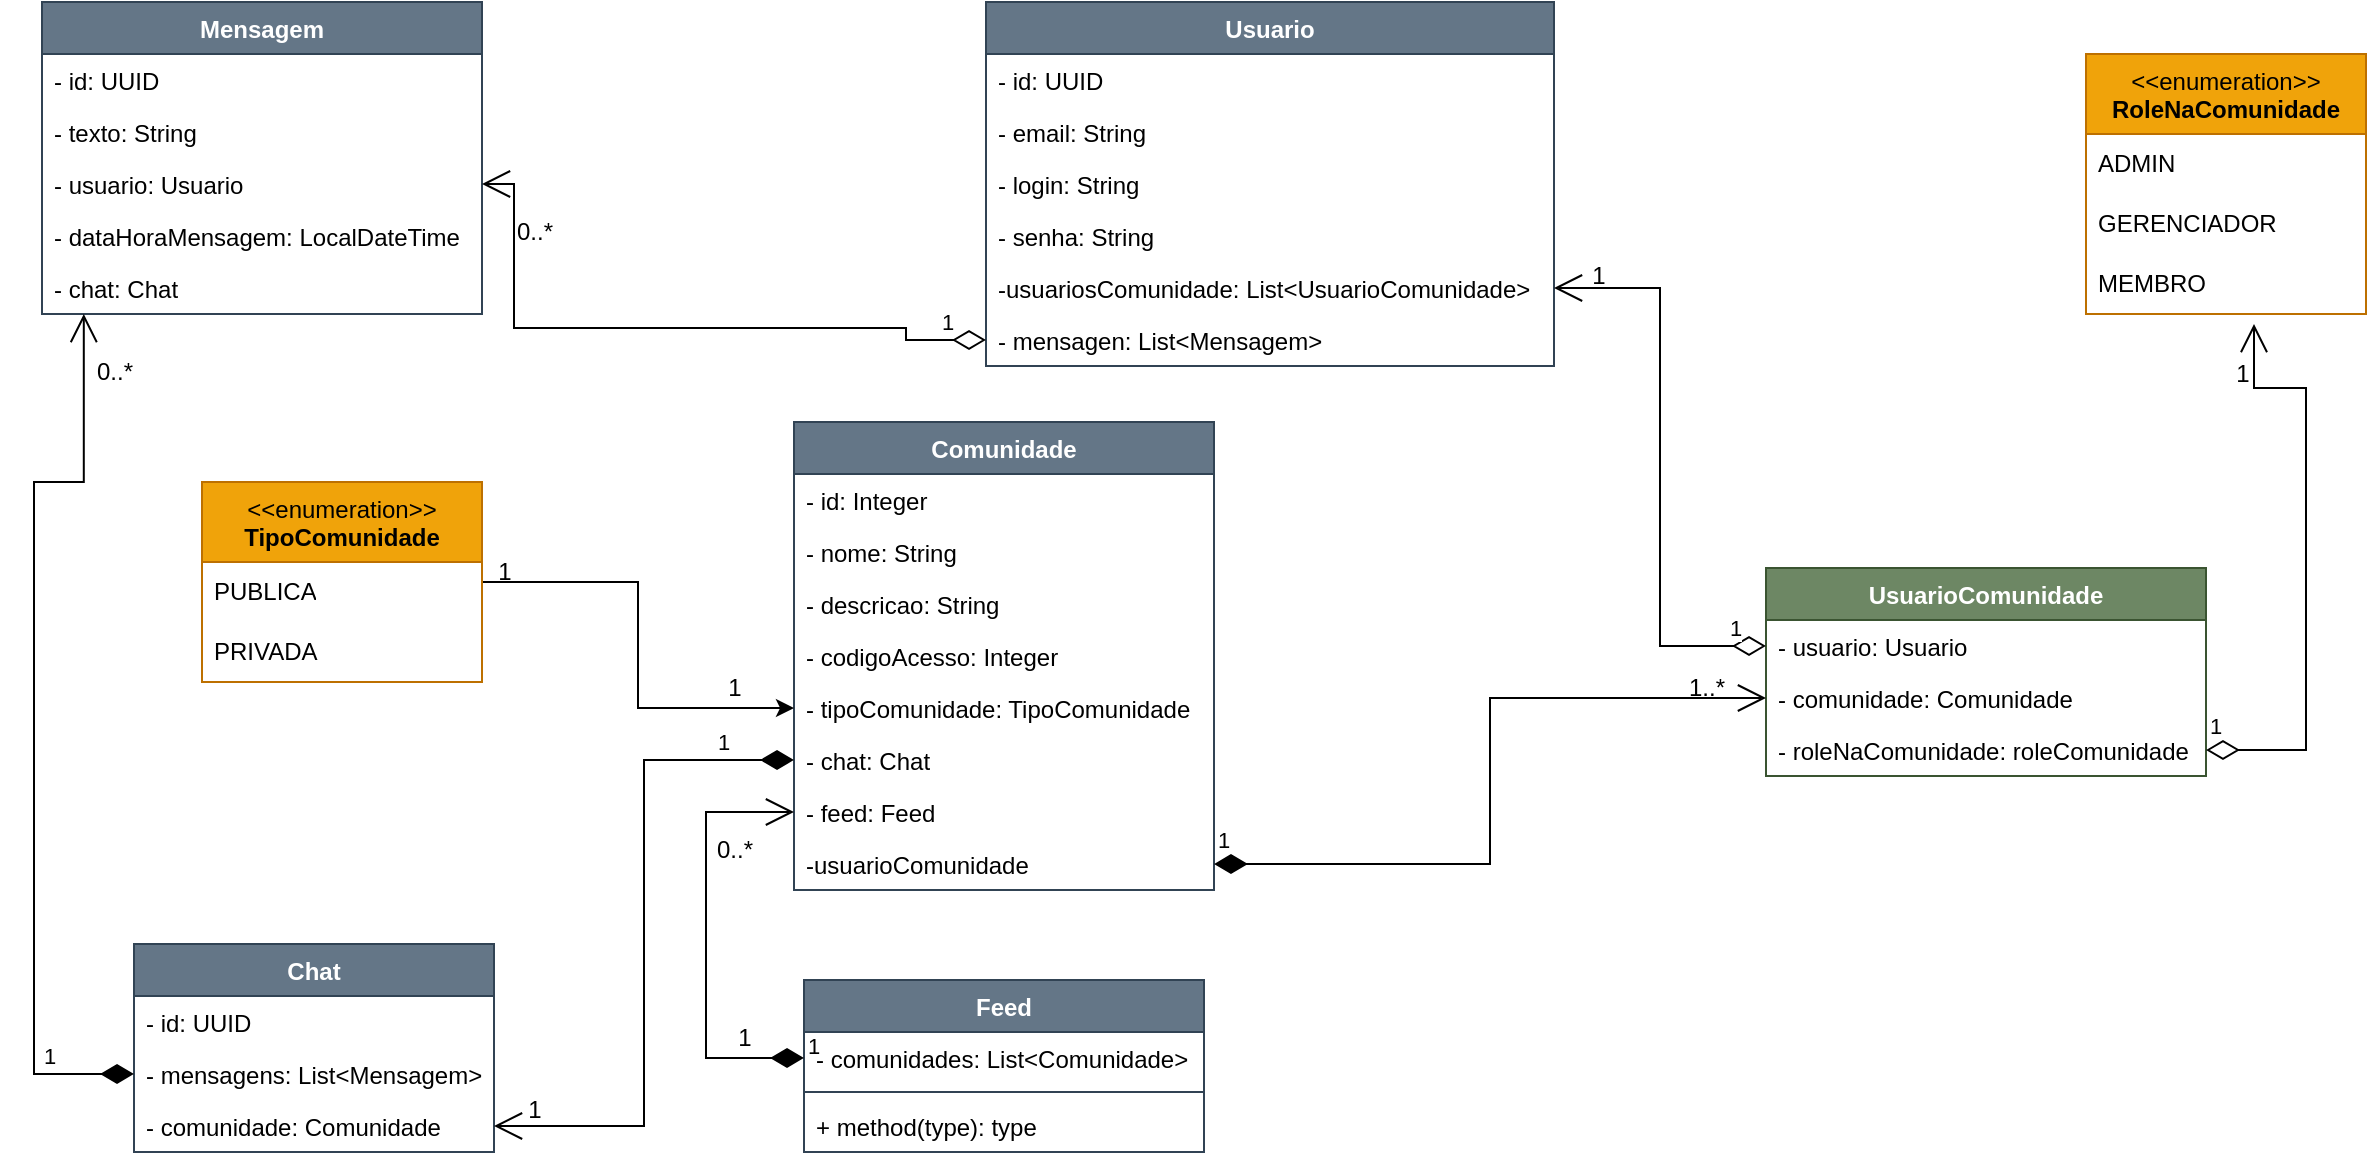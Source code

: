<mxfile version="27.0.2">
  <diagram id="C5RBs43oDa-KdzZeNtuy" name="Page-1">
    <mxGraphModel dx="1853" dy="719" grid="1" gridSize="10" guides="1" tooltips="1" connect="1" arrows="1" fold="1" page="1" pageScale="1" pageWidth="827" pageHeight="1169" math="0" shadow="0">
      <root>
        <mxCell id="WIyWlLk6GJQsqaUBKTNV-0" />
        <mxCell id="WIyWlLk6GJQsqaUBKTNV-1" parent="WIyWlLk6GJQsqaUBKTNV-0" />
        <mxCell id="SyX2LgQ6v2q8eef2gOWC-0" value="Usuario" style="swimlane;fontStyle=1;align=center;verticalAlign=top;childLayout=stackLayout;horizontal=1;startSize=26;horizontalStack=0;resizeParent=1;resizeParentMax=0;resizeLast=0;collapsible=1;marginBottom=0;whiteSpace=wrap;html=1;fillColor=#647687;fontColor=#ffffff;strokeColor=#314354;" parent="WIyWlLk6GJQsqaUBKTNV-1" vertex="1">
          <mxGeometry x="90" y="297" width="284" height="182" as="geometry" />
        </mxCell>
        <mxCell id="SyX2LgQ6v2q8eef2gOWC-1" value="- id: UUID" style="text;align=left;verticalAlign=top;spacingLeft=4;spacingRight=4;overflow=hidden;rotatable=0;points=[[0,0.5],[1,0.5]];portConstraint=eastwest;whiteSpace=wrap;html=1;" parent="SyX2LgQ6v2q8eef2gOWC-0" vertex="1">
          <mxGeometry y="26" width="284" height="26" as="geometry" />
        </mxCell>
        <mxCell id="SyX2LgQ6v2q8eef2gOWC-6" value="- email: String" style="text;strokeColor=none;fillColor=none;align=left;verticalAlign=top;spacingLeft=4;spacingRight=4;overflow=hidden;rotatable=0;points=[[0,0.5],[1,0.5]];portConstraint=eastwest;whiteSpace=wrap;html=1;" parent="SyX2LgQ6v2q8eef2gOWC-0" vertex="1">
          <mxGeometry y="52" width="284" height="26" as="geometry" />
        </mxCell>
        <mxCell id="SyX2LgQ6v2q8eef2gOWC-4" value="- login: String" style="text;strokeColor=none;fillColor=none;align=left;verticalAlign=top;spacingLeft=4;spacingRight=4;overflow=hidden;rotatable=0;points=[[0,0.5],[1,0.5]];portConstraint=eastwest;whiteSpace=wrap;html=1;" parent="SyX2LgQ6v2q8eef2gOWC-0" vertex="1">
          <mxGeometry y="78" width="284" height="26" as="geometry" />
        </mxCell>
        <mxCell id="SyX2LgQ6v2q8eef2gOWC-7" value="- senha: String" style="text;strokeColor=none;fillColor=none;align=left;verticalAlign=top;spacingLeft=4;spacingRight=4;overflow=hidden;rotatable=0;points=[[0,0.5],[1,0.5]];portConstraint=eastwest;whiteSpace=wrap;html=1;" parent="SyX2LgQ6v2q8eef2gOWC-0" vertex="1">
          <mxGeometry y="104" width="284" height="26" as="geometry" />
        </mxCell>
        <mxCell id="SyX2LgQ6v2q8eef2gOWC-71" value="-usuariosComunidade: List&amp;lt;UsuarioComunidade&amp;gt;" style="text;strokeColor=none;fillColor=none;align=left;verticalAlign=top;spacingLeft=4;spacingRight=4;overflow=hidden;rotatable=0;points=[[0,0.5],[1,0.5]];portConstraint=eastwest;whiteSpace=wrap;html=1;" parent="SyX2LgQ6v2q8eef2gOWC-0" vertex="1">
          <mxGeometry y="130" width="284" height="26" as="geometry" />
        </mxCell>
        <mxCell id="SyX2LgQ6v2q8eef2gOWC-52" value="- mensagen: List&amp;lt;Mensagem&amp;gt;" style="text;strokeColor=none;fillColor=none;align=left;verticalAlign=top;spacingLeft=4;spacingRight=4;overflow=hidden;rotatable=0;points=[[0,0.5],[1,0.5]];portConstraint=eastwest;whiteSpace=wrap;html=1;" parent="SyX2LgQ6v2q8eef2gOWC-0" vertex="1">
          <mxGeometry y="156" width="284" height="26" as="geometry" />
        </mxCell>
        <mxCell id="SyX2LgQ6v2q8eef2gOWC-8" value="Comunidade" style="swimlane;fontStyle=1;align=center;verticalAlign=top;childLayout=stackLayout;horizontal=1;startSize=26;horizontalStack=0;resizeParent=1;resizeParentMax=0;resizeLast=0;collapsible=1;marginBottom=0;whiteSpace=wrap;html=1;fillColor=#647687;strokeColor=#314354;fontColor=#ffffff;" parent="WIyWlLk6GJQsqaUBKTNV-1" vertex="1">
          <mxGeometry x="-6" y="507" width="210" height="234" as="geometry" />
        </mxCell>
        <mxCell id="SyX2LgQ6v2q8eef2gOWC-9" value="- id: Integer" style="text;align=left;verticalAlign=top;spacingLeft=4;spacingRight=4;overflow=hidden;rotatable=0;points=[[0,0.5],[1,0.5]];portConstraint=eastwest;whiteSpace=wrap;html=1;" parent="SyX2LgQ6v2q8eef2gOWC-8" vertex="1">
          <mxGeometry y="26" width="210" height="26" as="geometry" />
        </mxCell>
        <mxCell id="SyX2LgQ6v2q8eef2gOWC-12" value="- nome: String" style="text;strokeColor=none;fillColor=none;align=left;verticalAlign=top;spacingLeft=4;spacingRight=4;overflow=hidden;rotatable=0;points=[[0,0.5],[1,0.5]];portConstraint=eastwest;whiteSpace=wrap;html=1;" parent="SyX2LgQ6v2q8eef2gOWC-8" vertex="1">
          <mxGeometry y="52" width="210" height="26" as="geometry" />
        </mxCell>
        <mxCell id="SyX2LgQ6v2q8eef2gOWC-13" value="- descricao: String" style="text;strokeColor=none;fillColor=none;align=left;verticalAlign=top;spacingLeft=4;spacingRight=4;overflow=hidden;rotatable=0;points=[[0,0.5],[1,0.5]];portConstraint=eastwest;whiteSpace=wrap;html=1;" parent="SyX2LgQ6v2q8eef2gOWC-8" vertex="1">
          <mxGeometry y="78" width="210" height="26" as="geometry" />
        </mxCell>
        <mxCell id="SyX2LgQ6v2q8eef2gOWC-14" value="- codigoAcesso: Integer" style="text;strokeColor=none;fillColor=none;align=left;verticalAlign=top;spacingLeft=4;spacingRight=4;overflow=hidden;rotatable=0;points=[[0,0.5],[1,0.5]];portConstraint=eastwest;whiteSpace=wrap;html=1;" parent="SyX2LgQ6v2q8eef2gOWC-8" vertex="1">
          <mxGeometry y="104" width="210" height="26" as="geometry" />
        </mxCell>
        <mxCell id="SyX2LgQ6v2q8eef2gOWC-15" value="- tipoComunidade: TipoComunidade" style="text;strokeColor=none;fillColor=none;align=left;verticalAlign=top;spacingLeft=4;spacingRight=4;overflow=hidden;rotatable=0;points=[[0,0.5],[1,0.5]];portConstraint=eastwest;whiteSpace=wrap;html=1;" parent="SyX2LgQ6v2q8eef2gOWC-8" vertex="1">
          <mxGeometry y="130" width="210" height="26" as="geometry" />
        </mxCell>
        <mxCell id="SyX2LgQ6v2q8eef2gOWC-16" value="- chat: Chat" style="text;strokeColor=none;fillColor=none;align=left;verticalAlign=top;spacingLeft=4;spacingRight=4;overflow=hidden;rotatable=0;points=[[0,0.5],[1,0.5]];portConstraint=eastwest;whiteSpace=wrap;html=1;" parent="SyX2LgQ6v2q8eef2gOWC-8" vertex="1">
          <mxGeometry y="156" width="210" height="26" as="geometry" />
        </mxCell>
        <mxCell id="SyX2LgQ6v2q8eef2gOWC-45" value="- feed: Feed" style="text;strokeColor=none;fillColor=none;align=left;verticalAlign=top;spacingLeft=4;spacingRight=4;overflow=hidden;rotatable=0;points=[[0,0.5],[1,0.5]];portConstraint=eastwest;whiteSpace=wrap;html=1;" parent="SyX2LgQ6v2q8eef2gOWC-8" vertex="1">
          <mxGeometry y="182" width="210" height="26" as="geometry" />
        </mxCell>
        <mxCell id="SyX2LgQ6v2q8eef2gOWC-83" value="-usuarioComunidade" style="text;strokeColor=none;fillColor=none;align=left;verticalAlign=top;spacingLeft=4;spacingRight=4;overflow=hidden;rotatable=0;points=[[0,0.5],[1,0.5]];portConstraint=eastwest;whiteSpace=wrap;html=1;" parent="SyX2LgQ6v2q8eef2gOWC-8" vertex="1">
          <mxGeometry y="208" width="210" height="26" as="geometry" />
        </mxCell>
        <mxCell id="SyX2LgQ6v2q8eef2gOWC-18" value="Chat" style="swimlane;fontStyle=1;align=center;verticalAlign=top;childLayout=stackLayout;horizontal=1;startSize=26;horizontalStack=0;resizeParent=1;resizeParentMax=0;resizeLast=0;collapsible=1;marginBottom=0;whiteSpace=wrap;html=1;fillColor=#647687;fontColor=#ffffff;strokeColor=#314354;" parent="WIyWlLk6GJQsqaUBKTNV-1" vertex="1">
          <mxGeometry x="-336" y="768" width="180" height="104" as="geometry" />
        </mxCell>
        <mxCell id="SyX2LgQ6v2q8eef2gOWC-19" value="- id: UUID" style="text;strokeColor=none;fillColor=none;align=left;verticalAlign=top;spacingLeft=4;spacingRight=4;overflow=hidden;rotatable=0;points=[[0,0.5],[1,0.5]];portConstraint=eastwest;whiteSpace=wrap;html=1;" parent="SyX2LgQ6v2q8eef2gOWC-18" vertex="1">
          <mxGeometry y="26" width="180" height="26" as="geometry" />
        </mxCell>
        <mxCell id="SyX2LgQ6v2q8eef2gOWC-22" value="- mensagens: List&amp;lt;Mensagem&amp;gt;" style="text;strokeColor=none;fillColor=none;align=left;verticalAlign=top;spacingLeft=4;spacingRight=4;overflow=hidden;rotatable=0;points=[[0,0.5],[1,0.5]];portConstraint=eastwest;whiteSpace=wrap;html=1;" parent="SyX2LgQ6v2q8eef2gOWC-18" vertex="1">
          <mxGeometry y="52" width="180" height="26" as="geometry" />
        </mxCell>
        <mxCell id="SyX2LgQ6v2q8eef2gOWC-49" value="- comunidade: Comunidade" style="text;strokeColor=none;fillColor=none;align=left;verticalAlign=top;spacingLeft=4;spacingRight=4;overflow=hidden;rotatable=0;points=[[0,0.5],[1,0.5]];portConstraint=eastwest;whiteSpace=wrap;html=1;" parent="SyX2LgQ6v2q8eef2gOWC-18" vertex="1">
          <mxGeometry y="78" width="180" height="26" as="geometry" />
        </mxCell>
        <mxCell id="SyX2LgQ6v2q8eef2gOWC-23" value="Mensagem" style="swimlane;fontStyle=1;align=center;verticalAlign=top;childLayout=stackLayout;horizontal=1;startSize=26;horizontalStack=0;resizeParent=1;resizeParentMax=0;resizeLast=0;collapsible=1;marginBottom=0;whiteSpace=wrap;html=1;fillColor=#647687;fontColor=#ffffff;strokeColor=#314354;" parent="WIyWlLk6GJQsqaUBKTNV-1" vertex="1">
          <mxGeometry x="-382" y="297" width="220" height="156" as="geometry" />
        </mxCell>
        <mxCell id="SyX2LgQ6v2q8eef2gOWC-24" value="- id: UUID" style="text;strokeColor=none;fillColor=none;align=left;verticalAlign=top;spacingLeft=4;spacingRight=4;overflow=hidden;rotatable=0;points=[[0,0.5],[1,0.5]];portConstraint=eastwest;whiteSpace=wrap;html=1;" parent="SyX2LgQ6v2q8eef2gOWC-23" vertex="1">
          <mxGeometry y="26" width="220" height="26" as="geometry" />
        </mxCell>
        <mxCell id="SyX2LgQ6v2q8eef2gOWC-27" value="- texto: String" style="text;strokeColor=none;fillColor=none;align=left;verticalAlign=top;spacingLeft=4;spacingRight=4;overflow=hidden;rotatable=0;points=[[0,0.5],[1,0.5]];portConstraint=eastwest;whiteSpace=wrap;html=1;" parent="SyX2LgQ6v2q8eef2gOWC-23" vertex="1">
          <mxGeometry y="52" width="220" height="26" as="geometry" />
        </mxCell>
        <mxCell id="SyX2LgQ6v2q8eef2gOWC-28" value="- usuario: Usuario" style="text;strokeColor=none;fillColor=none;align=left;verticalAlign=top;spacingLeft=4;spacingRight=4;overflow=hidden;rotatable=0;points=[[0,0.5],[1,0.5]];portConstraint=eastwest;whiteSpace=wrap;html=1;" parent="SyX2LgQ6v2q8eef2gOWC-23" vertex="1">
          <mxGeometry y="78" width="220" height="26" as="geometry" />
        </mxCell>
        <mxCell id="SyX2LgQ6v2q8eef2gOWC-29" value="- dataHoraMensagem: LocalDateTime" style="text;strokeColor=none;fillColor=none;align=left;verticalAlign=top;spacingLeft=4;spacingRight=4;overflow=hidden;rotatable=0;points=[[0,0.5],[1,0.5]];portConstraint=eastwest;whiteSpace=wrap;html=1;" parent="SyX2LgQ6v2q8eef2gOWC-23" vertex="1">
          <mxGeometry y="104" width="220" height="26" as="geometry" />
        </mxCell>
        <mxCell id="SyX2LgQ6v2q8eef2gOWC-56" value="- chat: Chat" style="text;strokeColor=none;fillColor=none;align=left;verticalAlign=top;spacingLeft=4;spacingRight=4;overflow=hidden;rotatable=0;points=[[0,0.5],[1,0.5]];portConstraint=eastwest;whiteSpace=wrap;html=1;" parent="SyX2LgQ6v2q8eef2gOWC-23" vertex="1">
          <mxGeometry y="130" width="220" height="26" as="geometry" />
        </mxCell>
        <mxCell id="SyX2LgQ6v2q8eef2gOWC-30" value="Feed" style="swimlane;fontStyle=1;align=center;verticalAlign=top;childLayout=stackLayout;horizontal=1;startSize=26;horizontalStack=0;resizeParent=1;resizeParentMax=0;resizeLast=0;collapsible=1;marginBottom=0;whiteSpace=wrap;html=1;fillColor=#647687;fontColor=#ffffff;strokeColor=#314354;" parent="WIyWlLk6GJQsqaUBKTNV-1" vertex="1">
          <mxGeometry x="-1" y="786" width="200" height="86" as="geometry" />
        </mxCell>
        <mxCell id="SyX2LgQ6v2q8eef2gOWC-31" value="- comunidades: List&amp;lt;Comunidade&amp;gt;" style="text;strokeColor=none;fillColor=none;align=left;verticalAlign=top;spacingLeft=4;spacingRight=4;overflow=hidden;rotatable=0;points=[[0,0.5],[1,0.5]];portConstraint=eastwest;whiteSpace=wrap;html=1;" parent="SyX2LgQ6v2q8eef2gOWC-30" vertex="1">
          <mxGeometry y="26" width="200" height="26" as="geometry" />
        </mxCell>
        <mxCell id="SyX2LgQ6v2q8eef2gOWC-32" value="" style="line;strokeWidth=1;fillColor=none;align=left;verticalAlign=middle;spacingTop=-1;spacingLeft=3;spacingRight=3;rotatable=0;labelPosition=right;points=[];portConstraint=eastwest;strokeColor=inherit;" parent="SyX2LgQ6v2q8eef2gOWC-30" vertex="1">
          <mxGeometry y="52" width="200" height="8" as="geometry" />
        </mxCell>
        <mxCell id="SyX2LgQ6v2q8eef2gOWC-33" value="+ method(type): type" style="text;strokeColor=none;fillColor=none;align=left;verticalAlign=top;spacingLeft=4;spacingRight=4;overflow=hidden;rotatable=0;points=[[0,0.5],[1,0.5]];portConstraint=eastwest;whiteSpace=wrap;html=1;" parent="SyX2LgQ6v2q8eef2gOWC-30" vertex="1">
          <mxGeometry y="60" width="200" height="26" as="geometry" />
        </mxCell>
        <mxCell id="SyX2LgQ6v2q8eef2gOWC-47" value="1" style="endArrow=open;html=1;endSize=12;startArrow=diamondThin;startSize=14;startFill=1;edgeStyle=orthogonalEdgeStyle;align=left;verticalAlign=bottom;rounded=0;exitX=0;exitY=0.5;exitDx=0;exitDy=0;entryX=1;entryY=0.5;entryDx=0;entryDy=0;" parent="WIyWlLk6GJQsqaUBKTNV-1" source="SyX2LgQ6v2q8eef2gOWC-16" target="SyX2LgQ6v2q8eef2gOWC-49" edge="1">
          <mxGeometry x="-0.76" relative="1" as="geometry">
            <mxPoint x="-101" y="676" as="sourcePoint" />
            <mxPoint x="-196" y="676" as="targetPoint" />
            <mxPoint as="offset" />
          </mxGeometry>
        </mxCell>
        <mxCell id="SyX2LgQ6v2q8eef2gOWC-53" value="1" style="endArrow=open;html=1;endSize=12;startArrow=diamondThin;startSize=14;startFill=0;edgeStyle=orthogonalEdgeStyle;align=left;verticalAlign=bottom;rounded=0;entryX=1;entryY=0.5;entryDx=0;entryDy=0;exitX=0;exitY=0.5;exitDx=0;exitDy=0;" parent="WIyWlLk6GJQsqaUBKTNV-1" source="SyX2LgQ6v2q8eef2gOWC-52" target="SyX2LgQ6v2q8eef2gOWC-28" edge="1">
          <mxGeometry x="-0.854" relative="1" as="geometry">
            <mxPoint x="70" y="460" as="sourcePoint" />
            <mxPoint x="98" y="437" as="targetPoint" />
            <Array as="points">
              <mxPoint x="50" y="466" />
              <mxPoint x="50" y="460" />
              <mxPoint x="-146" y="460" />
              <mxPoint x="-146" y="388" />
            </Array>
            <mxPoint as="offset" />
          </mxGeometry>
        </mxCell>
        <mxCell id="SyX2LgQ6v2q8eef2gOWC-54" value="0..*" style="text;html=1;align=center;verticalAlign=middle;resizable=0;points=[];autosize=1;strokeColor=none;fillColor=none;" parent="WIyWlLk6GJQsqaUBKTNV-1" vertex="1">
          <mxGeometry x="-156" y="397" width="40" height="30" as="geometry" />
        </mxCell>
        <mxCell id="SyX2LgQ6v2q8eef2gOWC-55" value="1" style="endArrow=open;html=1;endSize=12;startArrow=diamondThin;startSize=14;startFill=1;edgeStyle=orthogonalEdgeStyle;align=left;verticalAlign=bottom;rounded=0;exitX=0;exitY=0.5;exitDx=0;exitDy=0;entryX=0.095;entryY=1;entryDx=0;entryDy=0;entryPerimeter=0;" parent="WIyWlLk6GJQsqaUBKTNV-1" source="SyX2LgQ6v2q8eef2gOWC-22" target="SyX2LgQ6v2q8eef2gOWC-56" edge="1">
          <mxGeometry x="-0.791" relative="1" as="geometry">
            <mxPoint x="-356" y="527" as="sourcePoint" />
            <mxPoint x="-316" y="417" as="targetPoint" />
            <Array as="points">
              <mxPoint x="-386" y="833" />
              <mxPoint x="-386" y="537" />
              <mxPoint x="-361" y="537" />
            </Array>
            <mxPoint as="offset" />
          </mxGeometry>
        </mxCell>
        <mxCell id="SyX2LgQ6v2q8eef2gOWC-57" value="0..*" style="text;html=1;align=center;verticalAlign=middle;resizable=0;points=[];autosize=1;strokeColor=none;fillColor=none;" parent="WIyWlLk6GJQsqaUBKTNV-1" vertex="1">
          <mxGeometry x="-366" y="467" width="40" height="30" as="geometry" />
        </mxCell>
        <mxCell id="SyX2LgQ6v2q8eef2gOWC-59" value="0..*" style="text;html=1;align=center;verticalAlign=middle;resizable=0;points=[];autosize=1;strokeColor=none;fillColor=none;" parent="WIyWlLk6GJQsqaUBKTNV-1" vertex="1">
          <mxGeometry x="-56" y="706" width="40" height="30" as="geometry" />
        </mxCell>
        <mxCell id="SyX2LgQ6v2q8eef2gOWC-64" style="edgeStyle=orthogonalEdgeStyle;rounded=0;orthogonalLoop=1;jettySize=auto;html=1;entryX=0;entryY=0.5;entryDx=0;entryDy=0;" parent="WIyWlLk6GJQsqaUBKTNV-1" source="SyX2LgQ6v2q8eef2gOWC-60" target="SyX2LgQ6v2q8eef2gOWC-15" edge="1">
          <mxGeometry relative="1" as="geometry" />
        </mxCell>
        <mxCell id="SyX2LgQ6v2q8eef2gOWC-60" value="&amp;lt;&amp;lt;enumeration&amp;gt;&amp;gt;&lt;br&gt;&lt;b&gt;TipoComunidade&lt;/b&gt;" style="swimlane;fontStyle=0;align=center;verticalAlign=top;childLayout=stackLayout;horizontal=1;startSize=40;horizontalStack=0;resizeParent=1;resizeParentMax=0;resizeLast=0;collapsible=0;marginBottom=0;html=1;whiteSpace=wrap;fillColor=#f0a30a;strokeColor=#BD7000;fontColor=#000000;" parent="WIyWlLk6GJQsqaUBKTNV-1" vertex="1">
          <mxGeometry x="-302" y="537" width="140" height="100" as="geometry" />
        </mxCell>
        <mxCell id="SyX2LgQ6v2q8eef2gOWC-61" value="PUBLICA" style="text;html=1;strokeColor=none;fillColor=none;align=left;verticalAlign=middle;spacingLeft=4;spacingRight=4;overflow=hidden;rotatable=0;points=[[0,0.5],[1,0.5]];portConstraint=eastwest;whiteSpace=wrap;" parent="SyX2LgQ6v2q8eef2gOWC-60" vertex="1">
          <mxGeometry y="40" width="140" height="30" as="geometry" />
        </mxCell>
        <mxCell id="SyX2LgQ6v2q8eef2gOWC-62" value="PRIVADA" style="text;html=1;strokeColor=none;fillColor=none;align=left;verticalAlign=middle;spacingLeft=4;spacingRight=4;overflow=hidden;rotatable=0;points=[[0,0.5],[1,0.5]];portConstraint=eastwest;whiteSpace=wrap;" parent="SyX2LgQ6v2q8eef2gOWC-60" vertex="1">
          <mxGeometry y="70" width="140" height="30" as="geometry" />
        </mxCell>
        <mxCell id="SyX2LgQ6v2q8eef2gOWC-65" value="1" style="text;html=1;align=center;verticalAlign=middle;resizable=0;points=[];autosize=1;strokeColor=none;fillColor=none;" parent="WIyWlLk6GJQsqaUBKTNV-1" vertex="1">
          <mxGeometry x="-166" y="567" width="30" height="30" as="geometry" />
        </mxCell>
        <mxCell id="SyX2LgQ6v2q8eef2gOWC-66" value="1" style="text;html=1;align=center;verticalAlign=middle;resizable=0;points=[];autosize=1;strokeColor=none;fillColor=none;" parent="WIyWlLk6GJQsqaUBKTNV-1" vertex="1">
          <mxGeometry x="-51" y="625" width="30" height="30" as="geometry" />
        </mxCell>
        <mxCell id="SyX2LgQ6v2q8eef2gOWC-67" value="&amp;lt;&amp;lt;enumeration&amp;gt;&amp;gt;&lt;br&gt;&lt;b&gt;RoleNaComunidade&lt;/b&gt;" style="swimlane;fontStyle=0;align=center;verticalAlign=top;childLayout=stackLayout;horizontal=1;startSize=40;horizontalStack=0;resizeParent=1;resizeParentMax=0;resizeLast=0;collapsible=0;marginBottom=0;html=1;whiteSpace=wrap;fillColor=#f0a30a;strokeColor=#BD7000;fontColor=#000000;" parent="WIyWlLk6GJQsqaUBKTNV-1" vertex="1">
          <mxGeometry x="640" y="323" width="140" height="130" as="geometry" />
        </mxCell>
        <mxCell id="SyX2LgQ6v2q8eef2gOWC-68" value="ADMIN" style="text;html=1;strokeColor=none;fillColor=none;align=left;verticalAlign=middle;spacingLeft=4;spacingRight=4;overflow=hidden;rotatable=0;points=[[0,0.5],[1,0.5]];portConstraint=eastwest;whiteSpace=wrap;" parent="SyX2LgQ6v2q8eef2gOWC-67" vertex="1">
          <mxGeometry y="40" width="140" height="30" as="geometry" />
        </mxCell>
        <mxCell id="SyX2LgQ6v2q8eef2gOWC-69" value="GERENCIADOR" style="text;html=1;strokeColor=none;fillColor=none;align=left;verticalAlign=middle;spacingLeft=4;spacingRight=4;overflow=hidden;rotatable=0;points=[[0,0.5],[1,0.5]];portConstraint=eastwest;whiteSpace=wrap;" parent="SyX2LgQ6v2q8eef2gOWC-67" vertex="1">
          <mxGeometry y="70" width="140" height="30" as="geometry" />
        </mxCell>
        <mxCell id="SyX2LgQ6v2q8eef2gOWC-70" value="MEMBRO" style="text;html=1;strokeColor=none;fillColor=none;align=left;verticalAlign=middle;spacingLeft=4;spacingRight=4;overflow=hidden;rotatable=0;points=[[0,0.5],[1,0.5]];portConstraint=eastwest;whiteSpace=wrap;" parent="SyX2LgQ6v2q8eef2gOWC-67" vertex="1">
          <mxGeometry y="100" width="140" height="30" as="geometry" />
        </mxCell>
        <mxCell id="SyX2LgQ6v2q8eef2gOWC-76" value="1" style="text;html=1;align=center;verticalAlign=middle;resizable=0;points=[];autosize=1;strokeColor=none;fillColor=none;" parent="WIyWlLk6GJQsqaUBKTNV-1" vertex="1">
          <mxGeometry x="-151" y="836" width="30" height="30" as="geometry" />
        </mxCell>
        <mxCell id="SyX2LgQ6v2q8eef2gOWC-77" value="UsuarioComunidade" style="swimlane;fontStyle=1;align=center;verticalAlign=top;childLayout=stackLayout;horizontal=1;startSize=26;horizontalStack=0;resizeParent=1;resizeParentMax=0;resizeLast=0;collapsible=1;marginBottom=0;whiteSpace=wrap;html=1;fillColor=#6d8764;fontColor=#ffffff;strokeColor=#3A5431;" parent="WIyWlLk6GJQsqaUBKTNV-1" vertex="1">
          <mxGeometry x="480" y="580" width="220" height="104" as="geometry" />
        </mxCell>
        <mxCell id="SyX2LgQ6v2q8eef2gOWC-78" value="- usuario: Usuario" style="text;strokeColor=none;fillColor=none;align=left;verticalAlign=top;spacingLeft=4;spacingRight=4;overflow=hidden;rotatable=0;points=[[0,0.5],[1,0.5]];portConstraint=eastwest;whiteSpace=wrap;html=1;" parent="SyX2LgQ6v2q8eef2gOWC-77" vertex="1">
          <mxGeometry y="26" width="220" height="26" as="geometry" />
        </mxCell>
        <mxCell id="SyX2LgQ6v2q8eef2gOWC-81" value="- comunidade: Comunidade" style="text;strokeColor=none;fillColor=none;align=left;verticalAlign=top;spacingLeft=4;spacingRight=4;overflow=hidden;rotatable=0;points=[[0,0.5],[1,0.5]];portConstraint=eastwest;whiteSpace=wrap;html=1;" parent="SyX2LgQ6v2q8eef2gOWC-77" vertex="1">
          <mxGeometry y="52" width="220" height="26" as="geometry" />
        </mxCell>
        <mxCell id="SyX2LgQ6v2q8eef2gOWC-82" value="- roleNaComunidade: roleComunidade" style="text;strokeColor=none;fillColor=none;align=left;verticalAlign=top;spacingLeft=4;spacingRight=4;overflow=hidden;rotatable=0;points=[[0,0.5],[1,0.5]];portConstraint=eastwest;whiteSpace=wrap;html=1;" parent="SyX2LgQ6v2q8eef2gOWC-77" vertex="1">
          <mxGeometry y="78" width="220" height="26" as="geometry" />
        </mxCell>
        <mxCell id="SyX2LgQ6v2q8eef2gOWC-88" value="1" style="endArrow=open;html=1;endSize=12;startArrow=diamondThin;startSize=14;startFill=0;edgeStyle=orthogonalEdgeStyle;align=left;verticalAlign=bottom;rounded=0;entryX=1;entryY=0.5;entryDx=0;entryDy=0;exitX=0;exitY=0.5;exitDx=0;exitDy=0;" parent="WIyWlLk6GJQsqaUBKTNV-1" source="SyX2LgQ6v2q8eef2gOWC-78" target="SyX2LgQ6v2q8eef2gOWC-71" edge="1">
          <mxGeometry x="-0.86" relative="1" as="geometry">
            <mxPoint x="270" y="610" as="sourcePoint" />
            <mxPoint x="430" y="610" as="targetPoint" />
            <mxPoint as="offset" />
          </mxGeometry>
        </mxCell>
        <mxCell id="SyX2LgQ6v2q8eef2gOWC-89" value="1" style="text;html=1;align=center;verticalAlign=middle;resizable=0;points=[];autosize=1;strokeColor=none;fillColor=none;" parent="WIyWlLk6GJQsqaUBKTNV-1" vertex="1">
          <mxGeometry x="381" y="419" width="30" height="30" as="geometry" />
        </mxCell>
        <mxCell id="SyX2LgQ6v2q8eef2gOWC-90" value="1" style="endArrow=open;html=1;endSize=12;startArrow=diamondThin;startSize=14;startFill=0;edgeStyle=orthogonalEdgeStyle;align=left;verticalAlign=bottom;rounded=0;entryX=0.6;entryY=1.167;entryDx=0;entryDy=0;entryPerimeter=0;exitX=1;exitY=0.5;exitDx=0;exitDy=0;" parent="WIyWlLk6GJQsqaUBKTNV-1" source="SyX2LgQ6v2q8eef2gOWC-82" target="SyX2LgQ6v2q8eef2gOWC-70" edge="1">
          <mxGeometry x="-1" y="3" relative="1" as="geometry">
            <mxPoint x="270" y="610" as="sourcePoint" />
            <mxPoint x="430" y="610" as="targetPoint" />
            <Array as="points">
              <mxPoint x="750" y="671" />
              <mxPoint x="750" y="490" />
              <mxPoint x="724" y="490" />
            </Array>
          </mxGeometry>
        </mxCell>
        <mxCell id="SyX2LgQ6v2q8eef2gOWC-91" value="1" style="text;html=1;align=center;verticalAlign=middle;resizable=0;points=[];autosize=1;strokeColor=none;fillColor=none;" parent="WIyWlLk6GJQsqaUBKTNV-1" vertex="1">
          <mxGeometry x="703" y="468" width="30" height="30" as="geometry" />
        </mxCell>
        <mxCell id="SyX2LgQ6v2q8eef2gOWC-92" value="1" style="endArrow=open;html=1;endSize=12;startArrow=diamondThin;startSize=14;startFill=1;edgeStyle=orthogonalEdgeStyle;align=left;verticalAlign=bottom;rounded=0;exitX=1;exitY=0.5;exitDx=0;exitDy=0;entryX=0;entryY=0.5;entryDx=0;entryDy=0;" parent="WIyWlLk6GJQsqaUBKTNV-1" source="SyX2LgQ6v2q8eef2gOWC-83" target="SyX2LgQ6v2q8eef2gOWC-81" edge="1">
          <mxGeometry x="-1" y="3" relative="1" as="geometry">
            <mxPoint x="270" y="610" as="sourcePoint" />
            <mxPoint x="430" y="610" as="targetPoint" />
          </mxGeometry>
        </mxCell>
        <mxCell id="SyX2LgQ6v2q8eef2gOWC-96" value="1" style="endArrow=open;html=1;endSize=12;startArrow=diamondThin;startSize=14;startFill=1;edgeStyle=orthogonalEdgeStyle;align=left;verticalAlign=bottom;rounded=0;exitX=0;exitY=0.5;exitDx=0;exitDy=0;entryX=0;entryY=0.5;entryDx=0;entryDy=0;" parent="WIyWlLk6GJQsqaUBKTNV-1" source="SyX2LgQ6v2q8eef2gOWC-31" target="SyX2LgQ6v2q8eef2gOWC-45" edge="1">
          <mxGeometry x="-1" y="3" relative="1" as="geometry">
            <mxPoint x="-40" y="768" as="sourcePoint" />
            <mxPoint x="120" y="768" as="targetPoint" />
            <Array as="points">
              <mxPoint x="-50" y="825" />
              <mxPoint x="-50" y="702" />
            </Array>
          </mxGeometry>
        </mxCell>
        <mxCell id="SyX2LgQ6v2q8eef2gOWC-97" value="1" style="text;html=1;align=center;verticalAlign=middle;resizable=0;points=[];autosize=1;strokeColor=none;fillColor=none;" parent="WIyWlLk6GJQsqaUBKTNV-1" vertex="1">
          <mxGeometry x="-46" y="800" width="30" height="30" as="geometry" />
        </mxCell>
        <mxCell id="SyX2LgQ6v2q8eef2gOWC-98" value="1..*" style="text;html=1;align=center;verticalAlign=middle;resizable=0;points=[];autosize=1;strokeColor=none;fillColor=none;" parent="WIyWlLk6GJQsqaUBKTNV-1" vertex="1">
          <mxGeometry x="430" y="625" width="40" height="30" as="geometry" />
        </mxCell>
      </root>
    </mxGraphModel>
  </diagram>
</mxfile>
